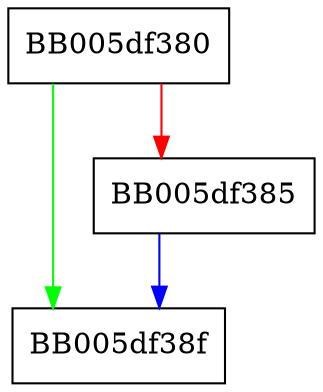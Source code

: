 digraph EVP_PKEY_meth_get_digestverify {
  node [shape="box"];
  graph [splines=ortho];
  BB005df380 -> BB005df38f [color="green"];
  BB005df380 -> BB005df385 [color="red"];
  BB005df385 -> BB005df38f [color="blue"];
}